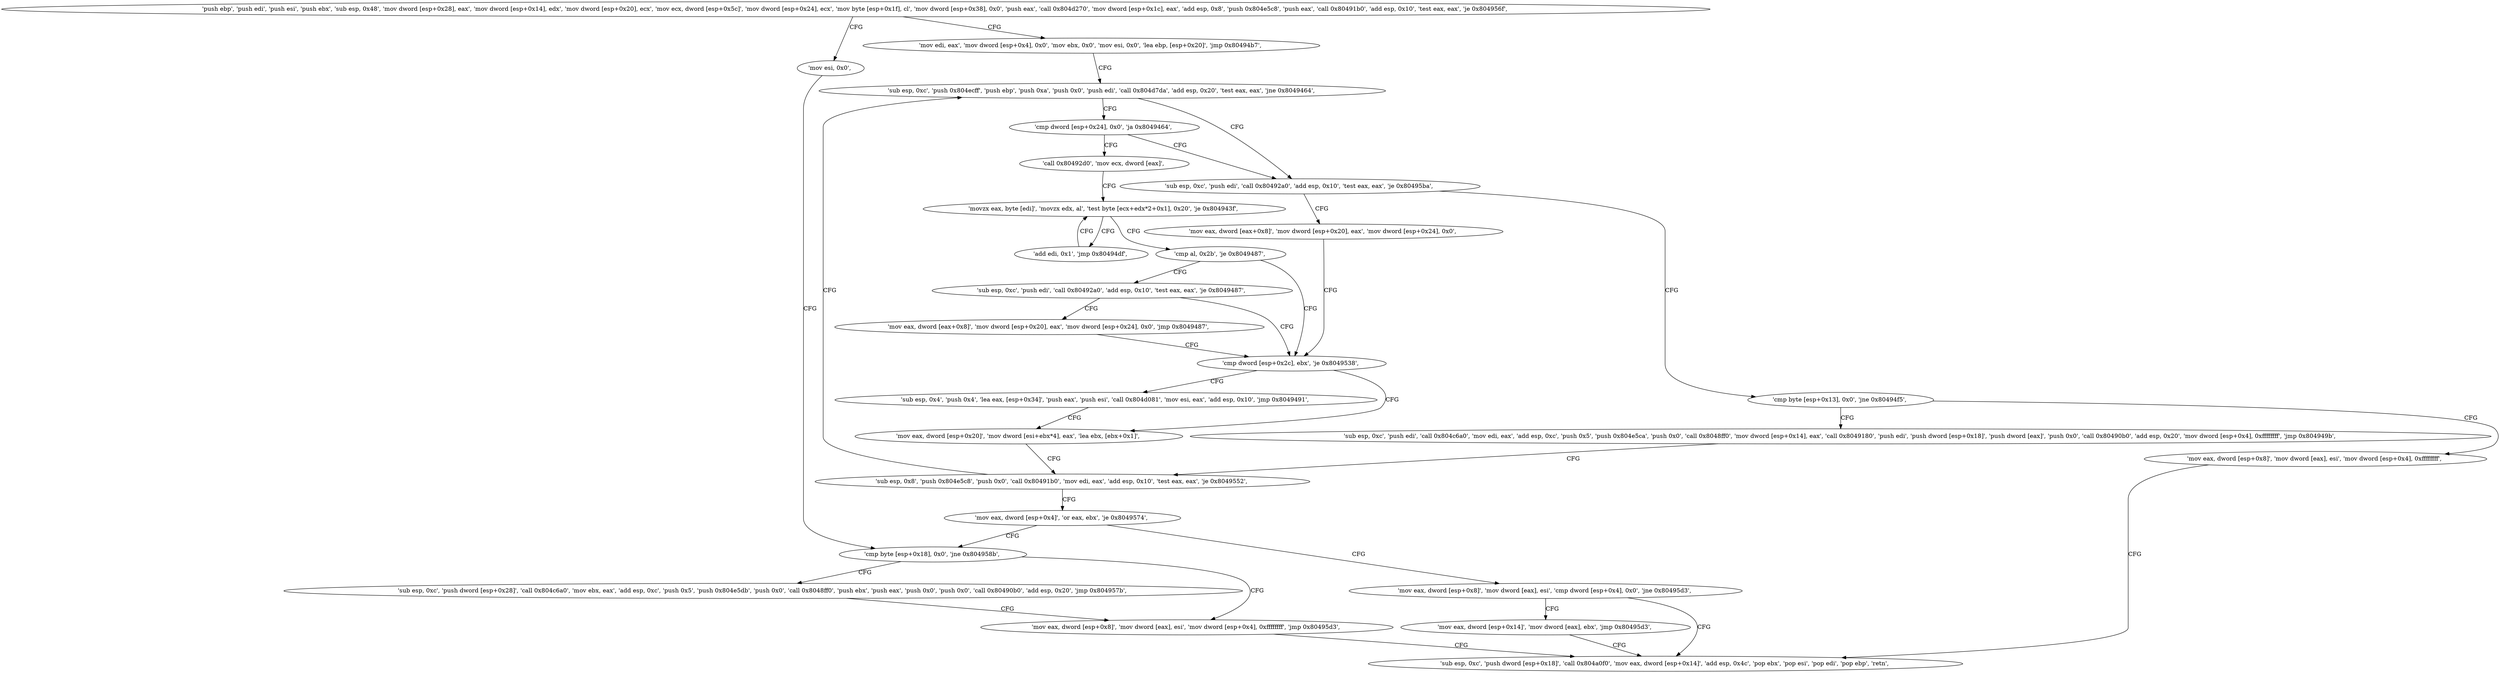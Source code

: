 digraph "func" {
"134517723" [label = "'push ebp', 'push edi', 'push esi', 'push ebx', 'sub esp, 0x48', 'mov dword [esp+0x28], eax', 'mov dword [esp+0x14], edx', 'mov dword [esp+0x20], ecx', 'mov ecx, dword [esp+0x5c]', 'mov dword [esp+0x24], ecx', 'mov byte [esp+0x1f], cl', 'mov dword [esp+0x38], 0x0', 'push eax', 'call 0x804d270', 'mov dword [esp+0x1c], eax', 'add esp, 0x8', 'push 0x804e5c8', 'push eax', 'call 0x80491b0', 'add esp, 0x10', 'test eax, eax', 'je 0x804956f', " ]
"134518127" [label = "'mov esi, 0x0', " ]
"134517797" [label = "'mov edi, eax', 'mov dword [esp+0x4], 0x0', 'mov ebx, 0x0', 'mov esi, 0x0', 'lea ebp, [esp+0x20]', 'jmp 0x80494b7', " ]
"134518132" [label = "'cmp byte [esp+0x18], 0x0', 'jne 0x804958b', " ]
"134517943" [label = "'sub esp, 0xc', 'push 0x804ecff', 'push ebp', 'push 0xa', 'push 0x0', 'push edi', 'call 0x804d7da', 'add esp, 0x20', 'test eax, eax', 'jne 0x8049464', " ]
"134518155" [label = "'sub esp, 0xc', 'push dword [esp+0x28]', 'call 0x804c6a0', 'mov ebx, eax', 'add esp, 0xc', 'push 0x5', 'push 0x804e5db', 'push 0x0', 'call 0x8048ff0', 'push ebx', 'push eax', 'push 0x0', 'push 0x0', 'call 0x80490b0', 'add esp, 0x20', 'jmp 0x804957b', " ]
"134518139" [label = "'mov eax, dword [esp+0x8]', 'mov dword [eax], esi', 'mov dword [esp+0x4], 0xffffffff', 'jmp 0x80495d3', " ]
"134518227" [label = "'sub esp, 0xc', 'push dword [esp+0x18]', 'call 0x804a0f0', 'mov eax, dword [esp+0x14]', 'add esp, 0x4c', 'pop ebx', 'pop esi', 'pop edi', 'pop ebp', 'retn', " ]
"134517860" [label = "'sub esp, 0xc', 'push edi', 'call 0x80492a0', 'add esp, 0x10', 'test eax, eax', 'je 0x80495ba', " ]
"134517969" [label = "'cmp dword [esp+0x24], 0x0', 'ja 0x8049464', " ]
"134518202" [label = "'cmp byte [esp+0x13], 0x0', 'jne 0x80494f5', " ]
"134517880" [label = "'mov eax, dword [eax+0x8]', 'mov dword [esp+0x20], eax', 'mov dword [esp+0x24], 0x0', " ]
"134517976" [label = "'call 0x80492d0', 'mov ecx, dword [eax]', " ]
"134518005" [label = "'sub esp, 0xc', 'push edi', 'call 0x804c6a0', 'mov edi, eax', 'add esp, 0xc', 'push 0x5', 'push 0x804e5ca', 'push 0x0', 'call 0x8048ff0', 'mov dword [esp+0x14], eax', 'call 0x8049180', 'push edi', 'push dword [esp+0x18]', 'push dword [eax]', 'push 0x0', 'call 0x80490b0', 'add esp, 0x20', 'mov dword [esp+0x4], 0xffffffff', 'jmp 0x804949b', " ]
"134518213" [label = "'mov eax, dword [esp+0x8]', 'mov dword [eax], esi', 'mov dword [esp+0x4], 0xffffffff', " ]
"134517895" [label = "'cmp dword [esp+0x2c], ebx', 'je 0x8049538', " ]
"134517983" [label = "'movzx eax, byte [edi]', 'movzx edx, al', 'test byte [ecx+edx*2+0x1], 0x20', 'je 0x804943f', " ]
"134517915" [label = "'sub esp, 0x8', 'push 0x804e5c8', 'push 0x0', 'call 0x80491b0', 'mov edi, eax', 'add esp, 0x10', 'test eax, eax', 'je 0x8049552', " ]
"134518072" [label = "'sub esp, 0x4', 'push 0x4', 'lea eax, [esp+0x34]', 'push eax', 'push esi', 'call 0x804d081', 'mov esi, eax', 'add esp, 0x10', 'jmp 0x8049491', " ]
"134517905" [label = "'mov eax, dword [esp+0x20]', 'mov dword [esi+ebx*4], eax', 'lea ebx, [ebx+0x1]', " ]
"134517823" [label = "'cmp al, 0x2b', 'je 0x8049487', " ]
"134517827" [label = "'sub esp, 0xc', 'push edi', 'call 0x80492a0', 'add esp, 0x10', 'test eax, eax', 'je 0x8049487', " ]
"134518000" [label = "'add edi, 0x1', 'jmp 0x80494df', " ]
"134518098" [label = "'mov eax, dword [esp+0x4]', 'or eax, ebx', 'je 0x8049574', " ]
"134518106" [label = "'mov eax, dword [esp+0x8]', 'mov dword [eax], esi', 'cmp dword [esp+0x4], 0x0', 'jne 0x80495d3', " ]
"134517843" [label = "'mov eax, dword [eax+0x8]', 'mov dword [esp+0x20], eax', 'mov dword [esp+0x24], 0x0', 'jmp 0x8049487', " ]
"134518119" [label = "'mov eax, dword [esp+0x14]', 'mov dword [eax], ebx', 'jmp 0x80495d3', " ]
"134517723" -> "134518127" [ label = "CFG" ]
"134517723" -> "134517797" [ label = "CFG" ]
"134518127" -> "134518132" [ label = "CFG" ]
"134517797" -> "134517943" [ label = "CFG" ]
"134518132" -> "134518155" [ label = "CFG" ]
"134518132" -> "134518139" [ label = "CFG" ]
"134517943" -> "134517860" [ label = "CFG" ]
"134517943" -> "134517969" [ label = "CFG" ]
"134518155" -> "134518139" [ label = "CFG" ]
"134518139" -> "134518227" [ label = "CFG" ]
"134517860" -> "134518202" [ label = "CFG" ]
"134517860" -> "134517880" [ label = "CFG" ]
"134517969" -> "134517860" [ label = "CFG" ]
"134517969" -> "134517976" [ label = "CFG" ]
"134518202" -> "134518005" [ label = "CFG" ]
"134518202" -> "134518213" [ label = "CFG" ]
"134517880" -> "134517895" [ label = "CFG" ]
"134517976" -> "134517983" [ label = "CFG" ]
"134518005" -> "134517915" [ label = "CFG" ]
"134518213" -> "134518227" [ label = "CFG" ]
"134517895" -> "134518072" [ label = "CFG" ]
"134517895" -> "134517905" [ label = "CFG" ]
"134517983" -> "134517823" [ label = "CFG" ]
"134517983" -> "134518000" [ label = "CFG" ]
"134517915" -> "134518098" [ label = "CFG" ]
"134517915" -> "134517943" [ label = "CFG" ]
"134518072" -> "134517905" [ label = "CFG" ]
"134517905" -> "134517915" [ label = "CFG" ]
"134517823" -> "134517895" [ label = "CFG" ]
"134517823" -> "134517827" [ label = "CFG" ]
"134517827" -> "134517895" [ label = "CFG" ]
"134517827" -> "134517843" [ label = "CFG" ]
"134518000" -> "134517983" [ label = "CFG" ]
"134518098" -> "134518132" [ label = "CFG" ]
"134518098" -> "134518106" [ label = "CFG" ]
"134518106" -> "134518227" [ label = "CFG" ]
"134518106" -> "134518119" [ label = "CFG" ]
"134517843" -> "134517895" [ label = "CFG" ]
"134518119" -> "134518227" [ label = "CFG" ]
}
